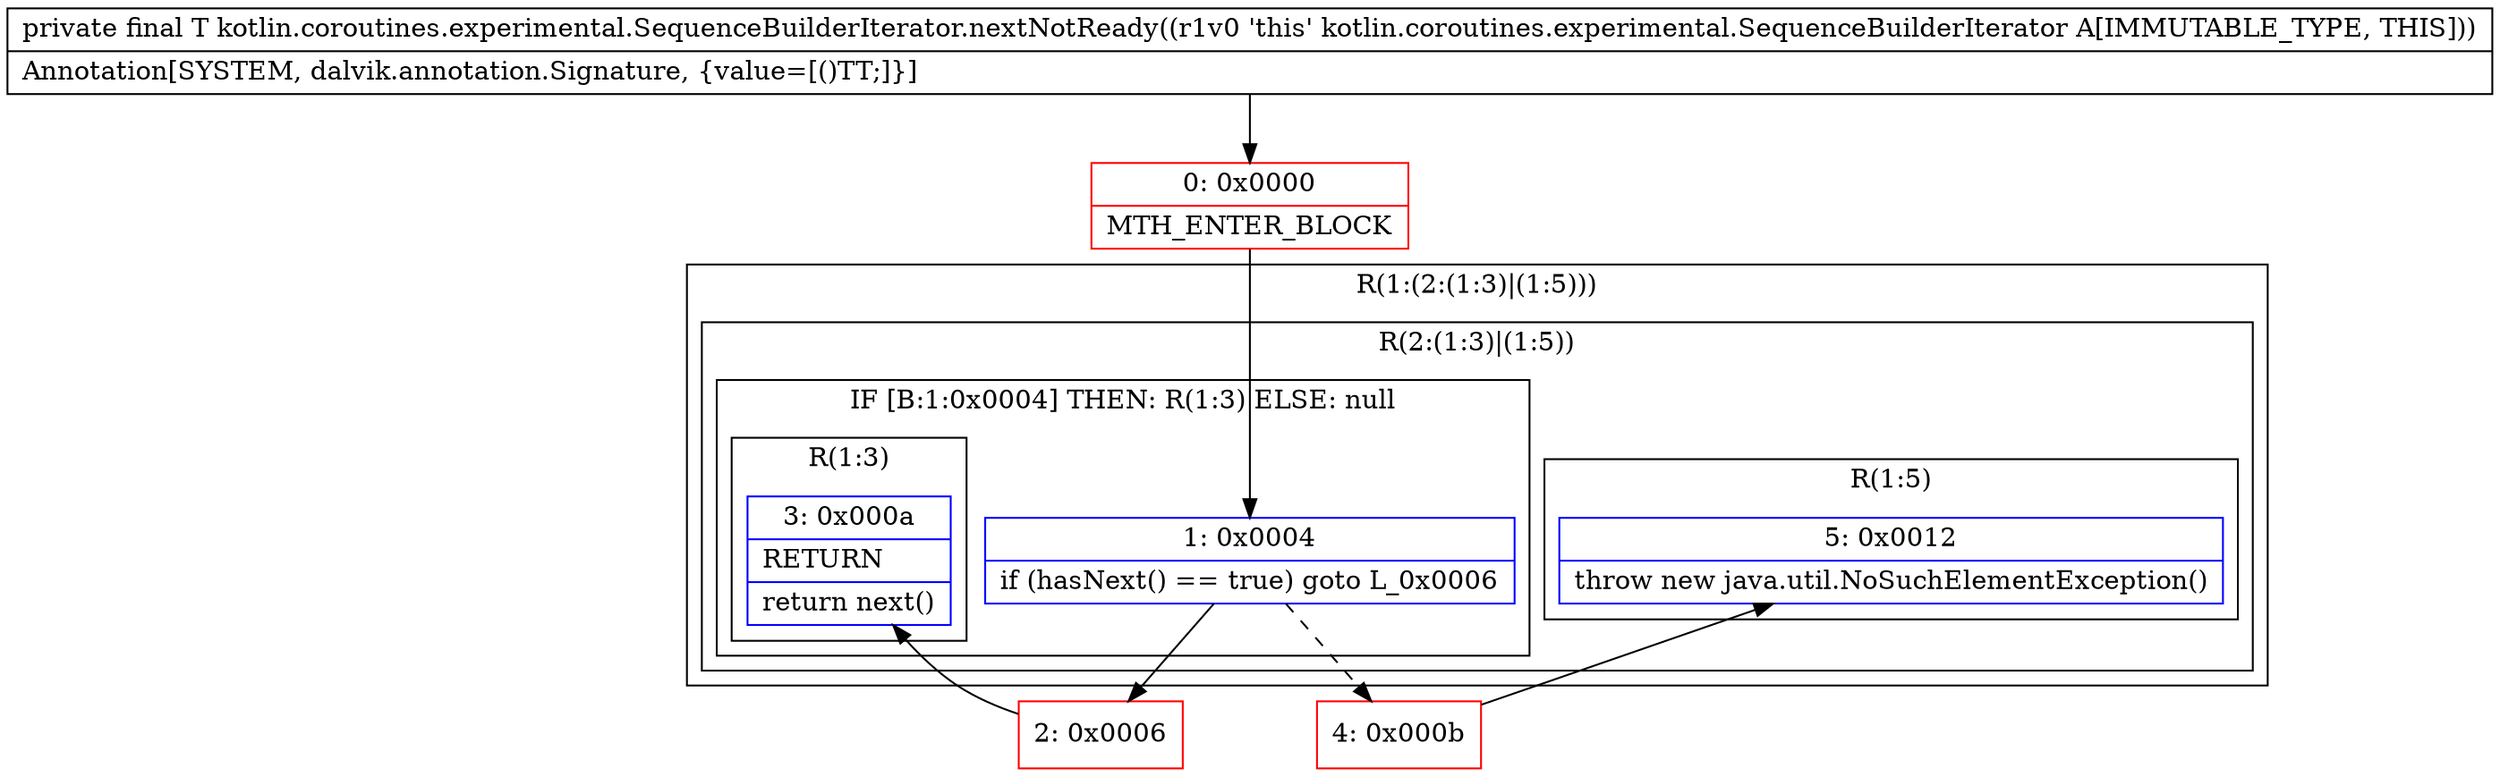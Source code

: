 digraph "CFG forkotlin.coroutines.experimental.SequenceBuilderIterator.nextNotReady()Ljava\/lang\/Object;" {
subgraph cluster_Region_1377994325 {
label = "R(1:(2:(1:3)|(1:5)))";
node [shape=record,color=blue];
subgraph cluster_Region_578416976 {
label = "R(2:(1:3)|(1:5))";
node [shape=record,color=blue];
subgraph cluster_IfRegion_32051195 {
label = "IF [B:1:0x0004] THEN: R(1:3) ELSE: null";
node [shape=record,color=blue];
Node_1 [shape=record,label="{1\:\ 0x0004|if (hasNext() == true) goto L_0x0006\l}"];
subgraph cluster_Region_2066921072 {
label = "R(1:3)";
node [shape=record,color=blue];
Node_3 [shape=record,label="{3\:\ 0x000a|RETURN\l|return next()\l}"];
}
}
subgraph cluster_Region_1030002541 {
label = "R(1:5)";
node [shape=record,color=blue];
Node_5 [shape=record,label="{5\:\ 0x0012|throw new java.util.NoSuchElementException()\l}"];
}
}
}
Node_0 [shape=record,color=red,label="{0\:\ 0x0000|MTH_ENTER_BLOCK\l}"];
Node_2 [shape=record,color=red,label="{2\:\ 0x0006}"];
Node_4 [shape=record,color=red,label="{4\:\ 0x000b}"];
MethodNode[shape=record,label="{private final T kotlin.coroutines.experimental.SequenceBuilderIterator.nextNotReady((r1v0 'this' kotlin.coroutines.experimental.SequenceBuilderIterator A[IMMUTABLE_TYPE, THIS]))  | Annotation[SYSTEM, dalvik.annotation.Signature, \{value=[()TT;]\}]\l}"];
MethodNode -> Node_0;
Node_1 -> Node_2;
Node_1 -> Node_4[style=dashed];
Node_0 -> Node_1;
Node_2 -> Node_3;
Node_4 -> Node_5;
}

